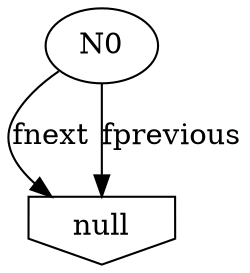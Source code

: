digraph s0 {
	nodesep=.5; ordering=out;
	null [ shape = invhouse ];
	N0->null 	[ label = fnext ];
	N0->null 	[ label = fprevious ];
}
